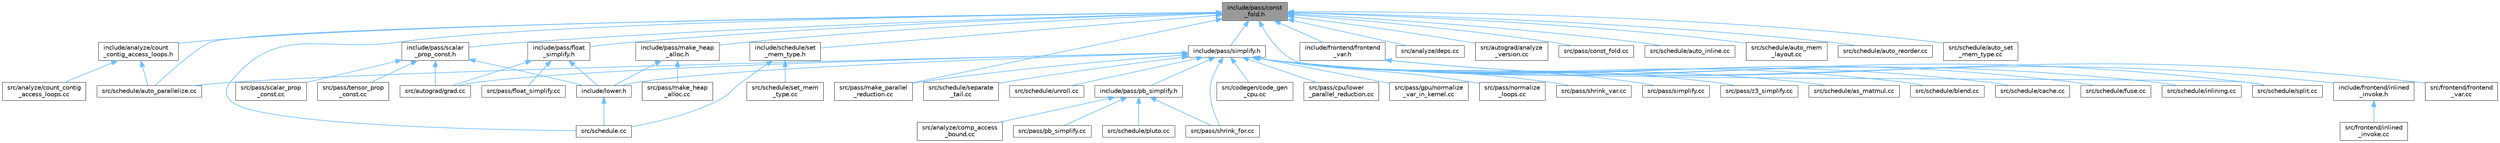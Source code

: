 digraph "include/pass/const_fold.h"
{
 // LATEX_PDF_SIZE
  bgcolor="transparent";
  edge [fontname=Helvetica,fontsize=10,labelfontname=Helvetica,labelfontsize=10];
  node [fontname=Helvetica,fontsize=10,shape=box,height=0.2,width=0.4];
  Node1 [label="include/pass/const\l_fold.h",height=0.2,width=0.4,color="gray40", fillcolor="grey60", style="filled", fontcolor="black",tooltip=" "];
  Node1 -> Node2 [dir="back",color="steelblue1",style="solid"];
  Node2 [label="include/analyze/count\l_contig_access_loops.h",height=0.2,width=0.4,color="grey40", fillcolor="white", style="filled",URL="$count__contig__access__loops_8h.html",tooltip=" "];
  Node2 -> Node3 [dir="back",color="steelblue1",style="solid"];
  Node3 [label="src/analyze/count_contig\l_access_loops.cc",height=0.2,width=0.4,color="grey40", fillcolor="white", style="filled",URL="$count__contig__access__loops_8cc.html",tooltip=" "];
  Node2 -> Node4 [dir="back",color="steelblue1",style="solid"];
  Node4 [label="src/schedule/auto_parallelize.cc",height=0.2,width=0.4,color="grey40", fillcolor="white", style="filled",URL="$auto__parallelize_8cc.html",tooltip=" "];
  Node1 -> Node5 [dir="back",color="steelblue1",style="solid"];
  Node5 [label="include/frontend/frontend\l_var.h",height=0.2,width=0.4,color="grey40", fillcolor="white", style="filled",URL="$frontend__var_8h.html",tooltip=" "];
  Node5 -> Node6 [dir="back",color="steelblue1",style="solid"];
  Node6 [label="include/frontend/inlined\l_invoke.h",height=0.2,width=0.4,color="grey40", fillcolor="white", style="filled",URL="$inlined__invoke_8h.html",tooltip=" "];
  Node6 -> Node7 [dir="back",color="steelblue1",style="solid"];
  Node7 [label="src/frontend/inlined\l_invoke.cc",height=0.2,width=0.4,color="grey40", fillcolor="white", style="filled",URL="$inlined__invoke_8cc.html",tooltip=" "];
  Node5 -> Node8 [dir="back",color="steelblue1",style="solid"];
  Node8 [label="src/frontend/frontend\l_var.cc",height=0.2,width=0.4,color="grey40", fillcolor="white", style="filled",URL="$frontend__var_8cc.html",tooltip=" "];
  Node1 -> Node9 [dir="back",color="steelblue1",style="solid"];
  Node9 [label="include/pass/float\l_simplify.h",height=0.2,width=0.4,color="grey40", fillcolor="white", style="filled",URL="$float__simplify_8h.html",tooltip=" "];
  Node9 -> Node10 [dir="back",color="steelblue1",style="solid"];
  Node10 [label="include/lower.h",height=0.2,width=0.4,color="grey40", fillcolor="white", style="filled",URL="$lower_8h.html",tooltip=" "];
  Node10 -> Node11 [dir="back",color="steelblue1",style="solid"];
  Node11 [label="src/schedule.cc",height=0.2,width=0.4,color="grey40", fillcolor="white", style="filled",URL="$schedule_8cc.html",tooltip=" "];
  Node9 -> Node12 [dir="back",color="steelblue1",style="solid"];
  Node12 [label="src/autograd/grad.cc",height=0.2,width=0.4,color="grey40", fillcolor="white", style="filled",URL="$grad_8cc.html",tooltip=" "];
  Node9 -> Node13 [dir="back",color="steelblue1",style="solid"];
  Node13 [label="src/pass/float_simplify.cc",height=0.2,width=0.4,color="grey40", fillcolor="white", style="filled",URL="$float__simplify_8cc.html",tooltip=" "];
  Node1 -> Node14 [dir="back",color="steelblue1",style="solid"];
  Node14 [label="include/pass/make_heap\l_alloc.h",height=0.2,width=0.4,color="grey40", fillcolor="white", style="filled",URL="$make__heap__alloc_8h.html",tooltip=" "];
  Node14 -> Node10 [dir="back",color="steelblue1",style="solid"];
  Node14 -> Node15 [dir="back",color="steelblue1",style="solid"];
  Node15 [label="src/pass/make_heap\l_alloc.cc",height=0.2,width=0.4,color="grey40", fillcolor="white", style="filled",URL="$make__heap__alloc_8cc.html",tooltip=" "];
  Node1 -> Node16 [dir="back",color="steelblue1",style="solid"];
  Node16 [label="include/pass/scalar\l_prop_const.h",height=0.2,width=0.4,color="grey40", fillcolor="white", style="filled",URL="$scalar__prop__const_8h.html",tooltip=" "];
  Node16 -> Node10 [dir="back",color="steelblue1",style="solid"];
  Node16 -> Node12 [dir="back",color="steelblue1",style="solid"];
  Node16 -> Node17 [dir="back",color="steelblue1",style="solid"];
  Node17 [label="src/pass/scalar_prop\l_const.cc",height=0.2,width=0.4,color="grey40", fillcolor="white", style="filled",URL="$scalar__prop__const_8cc.html",tooltip=" "];
  Node16 -> Node18 [dir="back",color="steelblue1",style="solid"];
  Node18 [label="src/pass/tensor_prop\l_const.cc",height=0.2,width=0.4,color="grey40", fillcolor="white", style="filled",URL="$tensor__prop__const_8cc.html",tooltip=" "];
  Node1 -> Node19 [dir="back",color="steelblue1",style="solid"];
  Node19 [label="include/pass/simplify.h",height=0.2,width=0.4,color="grey40", fillcolor="white", style="filled",URL="$simplify_8h.html",tooltip=" "];
  Node19 -> Node10 [dir="back",color="steelblue1",style="solid"];
  Node19 -> Node20 [dir="back",color="steelblue1",style="solid"];
  Node20 [label="include/pass/pb_simplify.h",height=0.2,width=0.4,color="grey40", fillcolor="white", style="filled",URL="$pb__simplify_8h.html",tooltip=" "];
  Node20 -> Node21 [dir="back",color="steelblue1",style="solid"];
  Node21 [label="src/analyze/comp_access\l_bound.cc",height=0.2,width=0.4,color="grey40", fillcolor="white", style="filled",URL="$comp__access__bound_8cc.html",tooltip=" "];
  Node20 -> Node22 [dir="back",color="steelblue1",style="solid"];
  Node22 [label="src/pass/pb_simplify.cc",height=0.2,width=0.4,color="grey40", fillcolor="white", style="filled",URL="$pb__simplify_8cc.html",tooltip=" "];
  Node20 -> Node23 [dir="back",color="steelblue1",style="solid"];
  Node23 [label="src/pass/shrink_for.cc",height=0.2,width=0.4,color="grey40", fillcolor="white", style="filled",URL="$shrink__for_8cc.html",tooltip=" "];
  Node20 -> Node24 [dir="back",color="steelblue1",style="solid"];
  Node24 [label="src/schedule/pluto.cc",height=0.2,width=0.4,color="grey40", fillcolor="white", style="filled",URL="$pluto_8cc.html",tooltip=" "];
  Node19 -> Node12 [dir="back",color="steelblue1",style="solid"];
  Node19 -> Node25 [dir="back",color="steelblue1",style="solid"];
  Node25 [label="src/codegen/code_gen\l_cpu.cc",height=0.2,width=0.4,color="grey40", fillcolor="white", style="filled",URL="$code__gen__cpu_8cc.html",tooltip=" "];
  Node19 -> Node26 [dir="back",color="steelblue1",style="solid"];
  Node26 [label="src/pass/cpu/lower\l_parallel_reduction.cc",height=0.2,width=0.4,color="grey40", fillcolor="white", style="filled",URL="$cpu_2lower__parallel__reduction_8cc.html",tooltip=" "];
  Node19 -> Node27 [dir="back",color="steelblue1",style="solid"];
  Node27 [label="src/pass/gpu/normalize\l_var_in_kernel.cc",height=0.2,width=0.4,color="grey40", fillcolor="white", style="filled",URL="$normalize__var__in__kernel_8cc.html",tooltip=" "];
  Node19 -> Node28 [dir="back",color="steelblue1",style="solid"];
  Node28 [label="src/pass/make_parallel\l_reduction.cc",height=0.2,width=0.4,color="grey40", fillcolor="white", style="filled",URL="$make__parallel__reduction_8cc.html",tooltip=" "];
  Node19 -> Node29 [dir="back",color="steelblue1",style="solid"];
  Node29 [label="src/pass/normalize\l_loops.cc",height=0.2,width=0.4,color="grey40", fillcolor="white", style="filled",URL="$normalize__loops_8cc.html",tooltip=" "];
  Node19 -> Node23 [dir="back",color="steelblue1",style="solid"];
  Node19 -> Node30 [dir="back",color="steelblue1",style="solid"];
  Node30 [label="src/pass/shrink_var.cc",height=0.2,width=0.4,color="grey40", fillcolor="white", style="filled",URL="$shrink__var_8cc.html",tooltip=" "];
  Node19 -> Node31 [dir="back",color="steelblue1",style="solid"];
  Node31 [label="src/pass/simplify.cc",height=0.2,width=0.4,color="grey40", fillcolor="white", style="filled",URL="$simplify_8cc.html",tooltip=" "];
  Node19 -> Node32 [dir="back",color="steelblue1",style="solid"];
  Node32 [label="src/pass/z3_simplify.cc",height=0.2,width=0.4,color="grey40", fillcolor="white", style="filled",URL="$z3__simplify_8cc.html",tooltip=" "];
  Node19 -> Node33 [dir="back",color="steelblue1",style="solid"];
  Node33 [label="src/schedule/as_matmul.cc",height=0.2,width=0.4,color="grey40", fillcolor="white", style="filled",URL="$as__matmul_8cc.html",tooltip=" "];
  Node19 -> Node4 [dir="back",color="steelblue1",style="solid"];
  Node19 -> Node34 [dir="back",color="steelblue1",style="solid"];
  Node34 [label="src/schedule/blend.cc",height=0.2,width=0.4,color="grey40", fillcolor="white", style="filled",URL="$blend_8cc.html",tooltip=" "];
  Node19 -> Node35 [dir="back",color="steelblue1",style="solid"];
  Node35 [label="src/schedule/cache.cc",height=0.2,width=0.4,color="grey40", fillcolor="white", style="filled",URL="$cache_8cc.html",tooltip=" "];
  Node19 -> Node36 [dir="back",color="steelblue1",style="solid"];
  Node36 [label="src/schedule/fuse.cc",height=0.2,width=0.4,color="grey40", fillcolor="white", style="filled",URL="$fuse_8cc.html",tooltip=" "];
  Node19 -> Node37 [dir="back",color="steelblue1",style="solid"];
  Node37 [label="src/schedule/inlining.cc",height=0.2,width=0.4,color="grey40", fillcolor="white", style="filled",URL="$inlining_8cc.html",tooltip=" "];
  Node19 -> Node38 [dir="back",color="steelblue1",style="solid"];
  Node38 [label="src/schedule/separate\l_tail.cc",height=0.2,width=0.4,color="grey40", fillcolor="white", style="filled",URL="$separate__tail_8cc.html",tooltip=" "];
  Node19 -> Node39 [dir="back",color="steelblue1",style="solid"];
  Node39 [label="src/schedule/split.cc",height=0.2,width=0.4,color="grey40", fillcolor="white", style="filled",URL="$split_8cc.html",tooltip=" "];
  Node19 -> Node40 [dir="back",color="steelblue1",style="solid"];
  Node40 [label="src/schedule/unroll.cc",height=0.2,width=0.4,color="grey40", fillcolor="white", style="filled",URL="$unroll_8cc.html",tooltip=" "];
  Node1 -> Node41 [dir="back",color="steelblue1",style="solid"];
  Node41 [label="include/schedule/set\l_mem_type.h",height=0.2,width=0.4,color="grey40", fillcolor="white", style="filled",URL="$set__mem__type_8h.html",tooltip=" "];
  Node41 -> Node11 [dir="back",color="steelblue1",style="solid"];
  Node41 -> Node42 [dir="back",color="steelblue1",style="solid"];
  Node42 [label="src/schedule/set_mem\l_type.cc",height=0.2,width=0.4,color="grey40", fillcolor="white", style="filled",URL="$set__mem__type_8cc.html",tooltip=" "];
  Node1 -> Node43 [dir="back",color="steelblue1",style="solid"];
  Node43 [label="src/analyze/deps.cc",height=0.2,width=0.4,color="grey40", fillcolor="white", style="filled",URL="$deps_8cc.html",tooltip=" "];
  Node1 -> Node44 [dir="back",color="steelblue1",style="solid"];
  Node44 [label="src/autograd/analyze\l_version.cc",height=0.2,width=0.4,color="grey40", fillcolor="white", style="filled",URL="$analyze__version_8cc.html",tooltip=" "];
  Node1 -> Node45 [dir="back",color="steelblue1",style="solid"];
  Node45 [label="src/pass/const_fold.cc",height=0.2,width=0.4,color="grey40", fillcolor="white", style="filled",URL="$const__fold_8cc.html",tooltip=" "];
  Node1 -> Node28 [dir="back",color="steelblue1",style="solid"];
  Node1 -> Node11 [dir="back",color="steelblue1",style="solid"];
  Node1 -> Node46 [dir="back",color="steelblue1",style="solid"];
  Node46 [label="src/schedule/auto_inline.cc",height=0.2,width=0.4,color="grey40", fillcolor="white", style="filled",URL="$auto__inline_8cc.html",tooltip=" "];
  Node1 -> Node47 [dir="back",color="steelblue1",style="solid"];
  Node47 [label="src/schedule/auto_mem\l_layout.cc",height=0.2,width=0.4,color="grey40", fillcolor="white", style="filled",URL="$auto__mem__layout_8cc.html",tooltip=" "];
  Node1 -> Node4 [dir="back",color="steelblue1",style="solid"];
  Node1 -> Node48 [dir="back",color="steelblue1",style="solid"];
  Node48 [label="src/schedule/auto_reorder.cc",height=0.2,width=0.4,color="grey40", fillcolor="white", style="filled",URL="$auto__reorder_8cc.html",tooltip=" "];
  Node1 -> Node49 [dir="back",color="steelblue1",style="solid"];
  Node49 [label="src/schedule/auto_set\l_mem_type.cc",height=0.2,width=0.4,color="grey40", fillcolor="white", style="filled",URL="$auto__set__mem__type_8cc.html",tooltip=" "];
  Node1 -> Node39 [dir="back",color="steelblue1",style="solid"];
}

